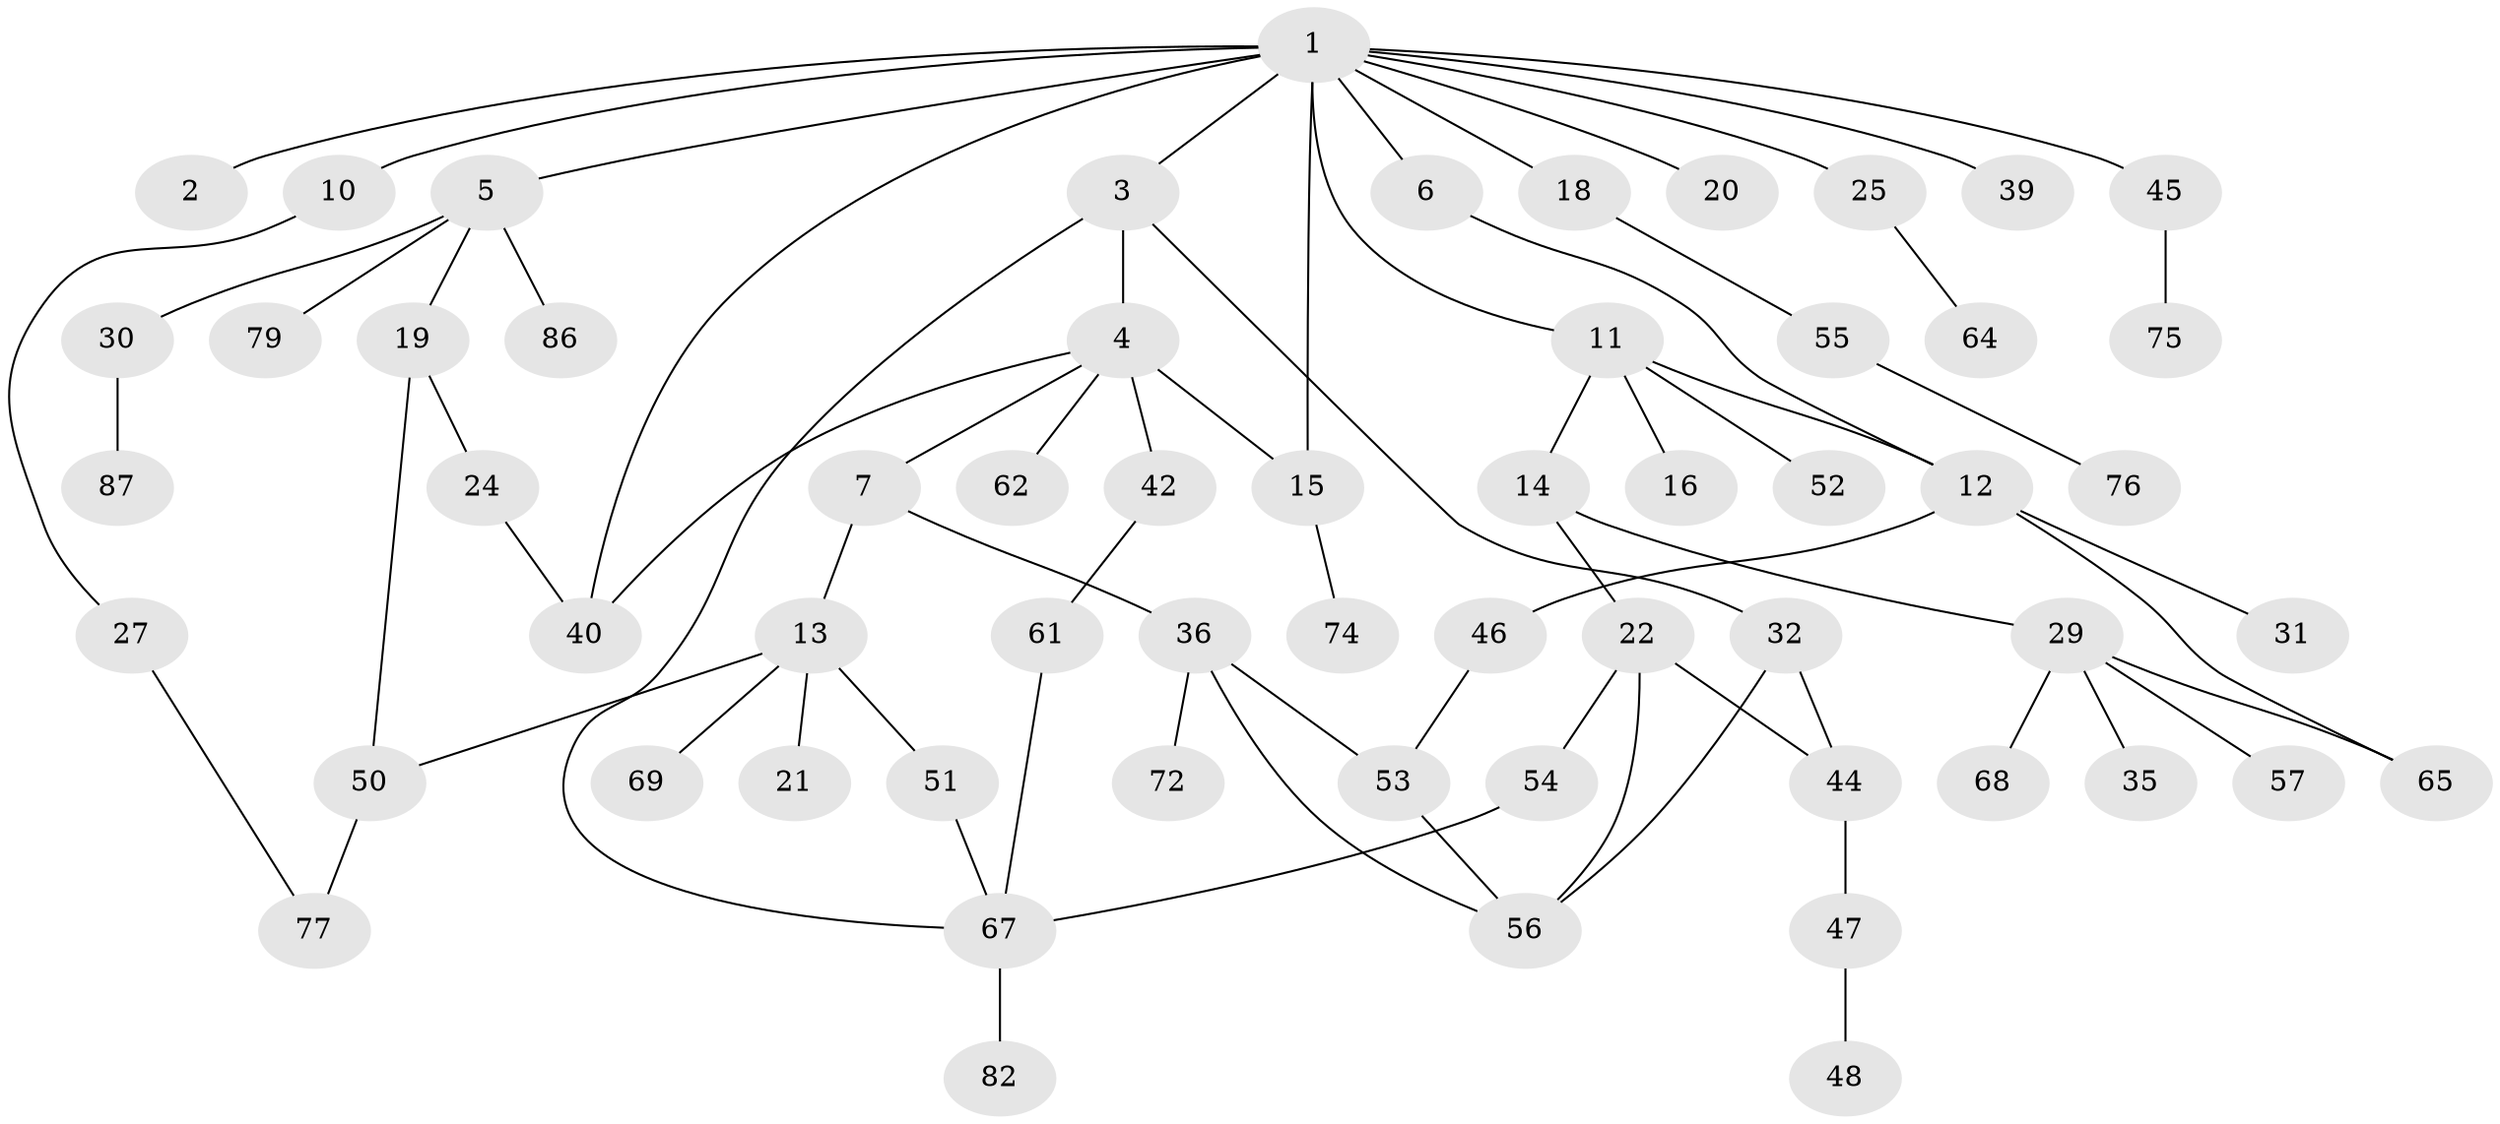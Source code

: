 // Generated by graph-tools (version 1.1) at 2025/23/03/03/25 07:23:35]
// undirected, 60 vertices, 74 edges
graph export_dot {
graph [start="1"]
  node [color=gray90,style=filled];
  1 [super="+9"];
  2;
  3 [super="+26"];
  4 [super="+41"];
  5 [super="+8"];
  6 [super="+63"];
  7 [super="+49"];
  10;
  11;
  12 [super="+23"];
  13 [super="+28"];
  14 [super="+17"];
  15;
  16 [super="+80"];
  18 [super="+33"];
  19 [super="+34"];
  20;
  21;
  22;
  24 [super="+60"];
  25 [super="+37"];
  27 [super="+59"];
  29 [super="+38"];
  30;
  31;
  32;
  35;
  36 [super="+43"];
  39;
  40 [super="+73"];
  42;
  44 [super="+66"];
  45;
  46;
  47;
  48;
  50 [super="+83"];
  51 [super="+85"];
  52 [super="+58"];
  53 [super="+81"];
  54 [super="+78"];
  55;
  56 [super="+71"];
  57;
  61;
  62;
  64;
  65;
  67 [super="+70"];
  68;
  69;
  72;
  74 [super="+84"];
  75;
  76;
  77;
  79;
  82;
  86;
  87;
  1 -- 2;
  1 -- 3;
  1 -- 5;
  1 -- 6;
  1 -- 11;
  1 -- 25;
  1 -- 39;
  1 -- 40;
  1 -- 10;
  1 -- 45;
  1 -- 15;
  1 -- 18;
  1 -- 20;
  3 -- 4 [weight=2];
  3 -- 32;
  3 -- 67;
  4 -- 7;
  4 -- 40;
  4 -- 42;
  4 -- 62;
  4 -- 15;
  5 -- 19;
  5 -- 79;
  5 -- 86;
  5 -- 30;
  6 -- 12;
  7 -- 13;
  7 -- 36;
  10 -- 27;
  11 -- 12;
  11 -- 14;
  11 -- 16;
  11 -- 52;
  12 -- 65;
  12 -- 46;
  12 -- 31;
  13 -- 21;
  13 -- 50;
  13 -- 51;
  13 -- 69;
  14 -- 29;
  14 -- 22;
  15 -- 74;
  18 -- 55;
  19 -- 24;
  19 -- 50;
  22 -- 54;
  22 -- 56;
  22 -- 44;
  24 -- 40;
  25 -- 64;
  27 -- 77;
  29 -- 35;
  29 -- 65;
  29 -- 68;
  29 -- 57;
  30 -- 87;
  32 -- 44;
  32 -- 56;
  36 -- 72;
  36 -- 53;
  36 -- 56;
  42 -- 61;
  44 -- 47;
  45 -- 75;
  46 -- 53;
  47 -- 48;
  50 -- 77;
  51 -- 67;
  53 -- 56;
  54 -- 67;
  55 -- 76;
  61 -- 67;
  67 -- 82;
}
